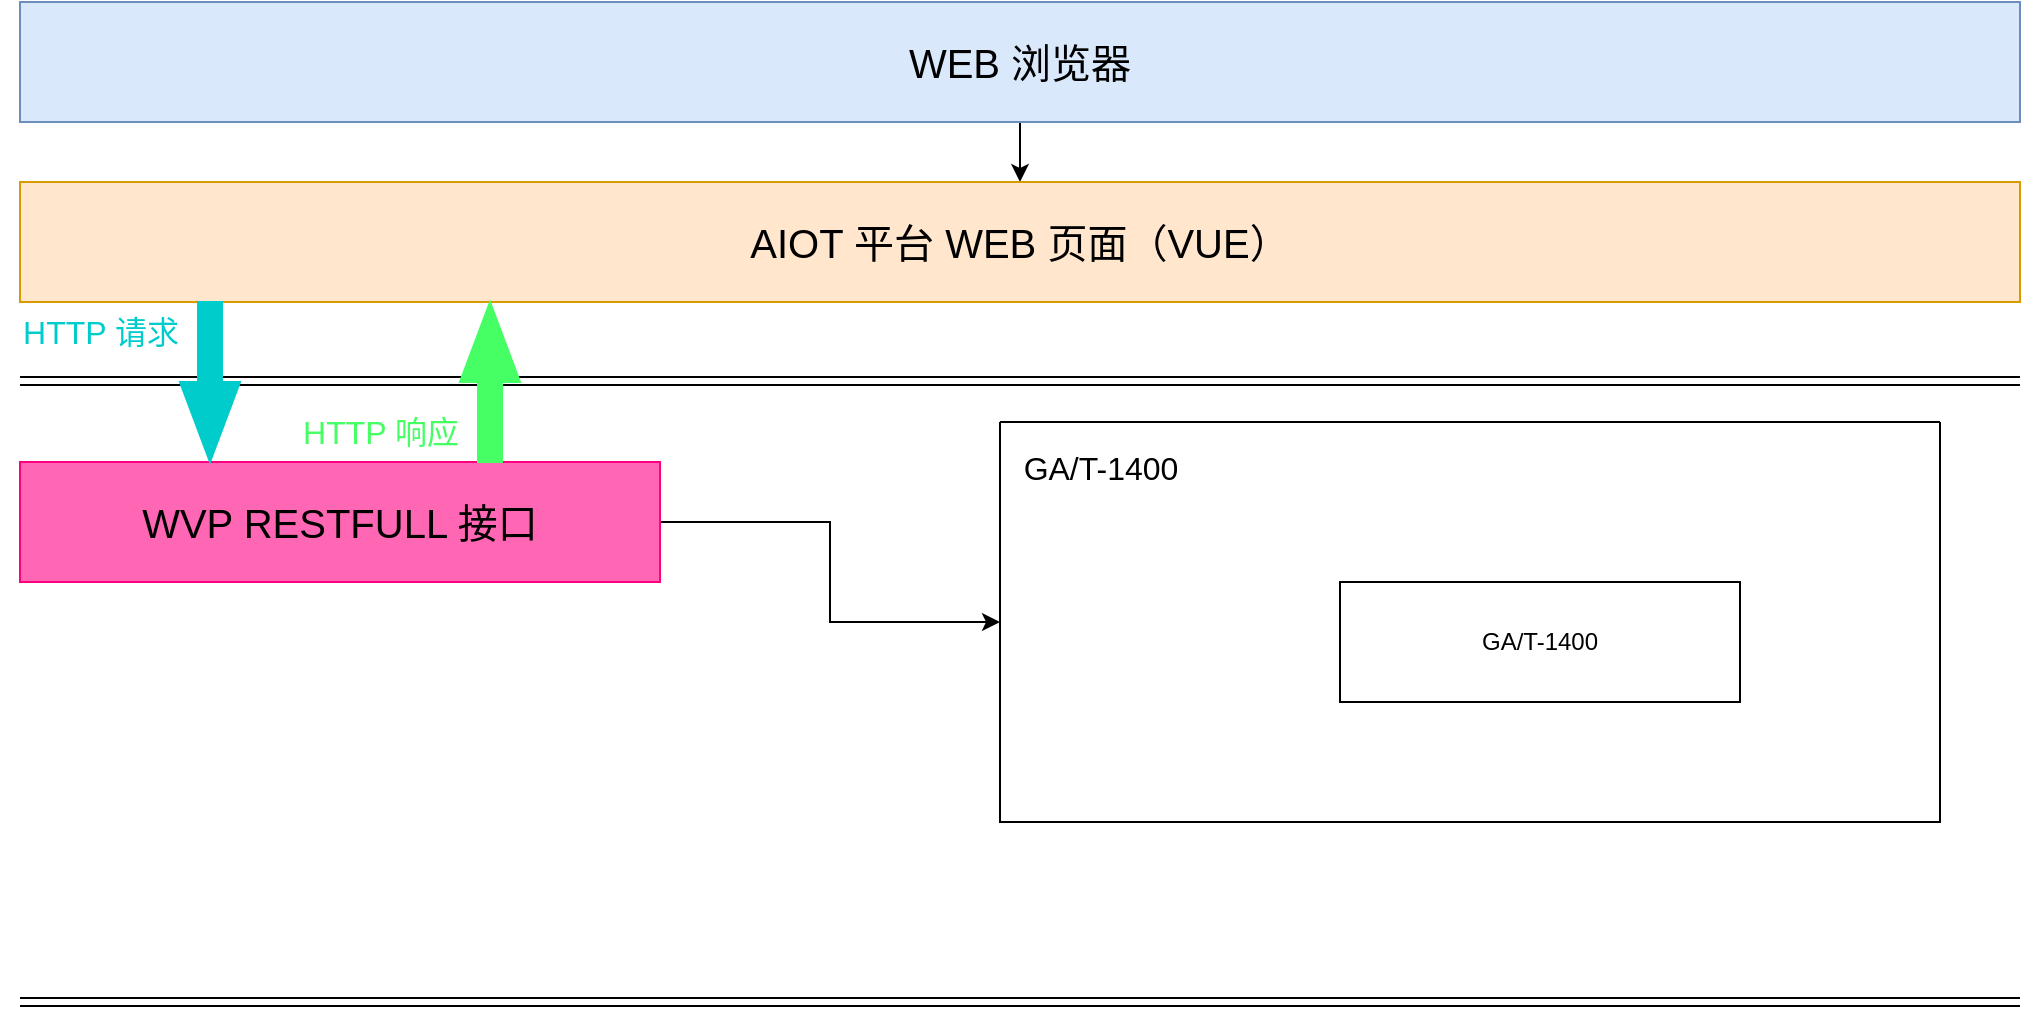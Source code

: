 <mxfile version="21.2.9" type="github">
  <diagram name="第 1 页" id="RFWguSqFU7d9KIG5sFXO">
    <mxGraphModel dx="1434" dy="764" grid="1" gridSize="10" guides="1" tooltips="1" connect="1" arrows="1" fold="1" page="1" pageScale="1" pageWidth="827" pageHeight="1169" math="0" shadow="0">
      <root>
        <mxCell id="0" />
        <mxCell id="1" parent="0" />
        <mxCell id="CAmoXpx6dXNARpR9r-4u-3" value="" style="edgeStyle=orthogonalEdgeStyle;rounded=0;orthogonalLoop=1;jettySize=auto;html=1;" edge="1" parent="1" source="CAmoXpx6dXNARpR9r-4u-1" target="CAmoXpx6dXNARpR9r-4u-2">
          <mxGeometry relative="1" as="geometry" />
        </mxCell>
        <mxCell id="CAmoXpx6dXNARpR9r-4u-1" value="&lt;font style=&quot;font-size: 20px;&quot;&gt;WEB 浏览器&lt;/font&gt;" style="rounded=0;whiteSpace=wrap;html=1;fillColor=#dae8fc;strokeColor=#6c8ebf;" vertex="1" parent="1">
          <mxGeometry x="120" y="140" width="1000" height="60" as="geometry" />
        </mxCell>
        <mxCell id="CAmoXpx6dXNARpR9r-4u-2" value="&lt;font style=&quot;font-size: 20px;&quot;&gt;AIOT 平台 WEB 页面（VUE）&lt;/font&gt;" style="rounded=0;whiteSpace=wrap;html=1;fillColor=#ffe6cc;strokeColor=#d79b00;" vertex="1" parent="1">
          <mxGeometry x="120" y="230" width="1000" height="60" as="geometry" />
        </mxCell>
        <mxCell id="CAmoXpx6dXNARpR9r-4u-20" style="edgeStyle=orthogonalEdgeStyle;rounded=0;orthogonalLoop=1;jettySize=auto;html=1;entryX=0;entryY=0.5;entryDx=0;entryDy=0;" edge="1" parent="1" source="CAmoXpx6dXNARpR9r-4u-4" target="CAmoXpx6dXNARpR9r-4u-17">
          <mxGeometry relative="1" as="geometry" />
        </mxCell>
        <mxCell id="CAmoXpx6dXNARpR9r-4u-4" value="&lt;font style=&quot;font-size: 20px;&quot;&gt;WVP RESTFULL 接口&lt;/font&gt;" style="rounded=0;whiteSpace=wrap;html=1;strokeColor=#FF0080;fillColor=#FF66B3;" vertex="1" parent="1">
          <mxGeometry x="120" y="370" width="320" height="60" as="geometry" />
        </mxCell>
        <mxCell id="CAmoXpx6dXNARpR9r-4u-7" value="" style="shape=link;html=1;rounded=0;" edge="1" parent="1">
          <mxGeometry width="100" relative="1" as="geometry">
            <mxPoint x="120" y="329.5" as="sourcePoint" />
            <mxPoint x="1120" y="329.5" as="targetPoint" />
          </mxGeometry>
        </mxCell>
        <mxCell id="CAmoXpx6dXNARpR9r-4u-8" value="" style="html=1;shadow=0;dashed=0;align=center;verticalAlign=middle;shape=mxgraph.arrows2.arrow;dy=0.6;dx=40;direction=south;notch=0;fontColor=#000000;strokeColor=#00CCCC;fillColor=#00CCCC;" vertex="1" parent="1">
          <mxGeometry x="200" y="290" width="30" height="80" as="geometry" />
        </mxCell>
        <mxCell id="CAmoXpx6dXNARpR9r-4u-11" value="&lt;font style=&quot;font-size: 16px;&quot;&gt;HTTP 请求&lt;/font&gt;" style="text;html=1;align=center;verticalAlign=middle;resizable=0;points=[];autosize=1;strokeColor=none;fillColor=none;fontColor=#00CCCC;" vertex="1" parent="1">
          <mxGeometry x="110" y="290" width="100" height="30" as="geometry" />
        </mxCell>
        <mxCell id="CAmoXpx6dXNARpR9r-4u-12" value="" style="html=1;shadow=0;dashed=0;align=center;verticalAlign=middle;shape=mxgraph.arrows2.arrow;dy=0.6;dx=40;direction=north;notch=0;strokeColor=#45FF64;fillColor=#45FF64;" vertex="1" parent="1">
          <mxGeometry x="340" y="290" width="30" height="80" as="geometry" />
        </mxCell>
        <mxCell id="CAmoXpx6dXNARpR9r-4u-13" value="&lt;font style=&quot;font-size: 16px;&quot;&gt;HTTP 响应&lt;/font&gt;" style="text;html=1;align=center;verticalAlign=middle;resizable=0;points=[];autosize=1;strokeColor=none;fillColor=none;fontColor=#45FF64;" vertex="1" parent="1">
          <mxGeometry x="250" y="340" width="100" height="30" as="geometry" />
        </mxCell>
        <mxCell id="CAmoXpx6dXNARpR9r-4u-14" value="" style="shape=link;html=1;rounded=0;" edge="1" parent="1">
          <mxGeometry width="100" relative="1" as="geometry">
            <mxPoint x="120" y="640" as="sourcePoint" />
            <mxPoint x="1120" y="640" as="targetPoint" />
          </mxGeometry>
        </mxCell>
        <mxCell id="CAmoXpx6dXNARpR9r-4u-17" value="" style="swimlane;startSize=0;" vertex="1" parent="1">
          <mxGeometry x="610" y="350" width="470" height="200" as="geometry" />
        </mxCell>
        <mxCell id="CAmoXpx6dXNARpR9r-4u-15" value="GA/T-1400" style="whiteSpace=wrap;html=1;rounded=0;" vertex="1" parent="CAmoXpx6dXNARpR9r-4u-17">
          <mxGeometry x="170" y="80" width="200" height="60" as="geometry" />
        </mxCell>
        <mxCell id="CAmoXpx6dXNARpR9r-4u-21" value="&lt;font style=&quot;font-size: 16px;&quot;&gt;GA/T-1400&lt;/font&gt;" style="text;html=1;align=center;verticalAlign=middle;resizable=0;points=[];autosize=1;strokeColor=none;fillColor=none;" vertex="1" parent="1">
          <mxGeometry x="610" y="358" width="100" height="30" as="geometry" />
        </mxCell>
      </root>
    </mxGraphModel>
  </diagram>
</mxfile>
